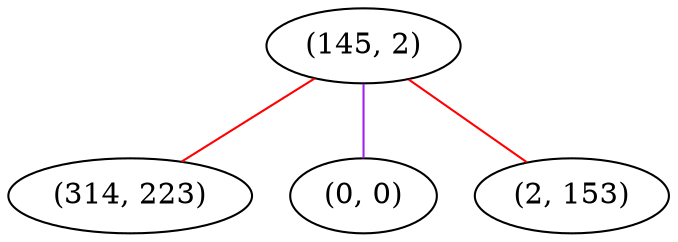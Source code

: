 graph "" {
"(145, 2)";
"(314, 223)";
"(0, 0)";
"(2, 153)";
"(145, 2)" -- "(314, 223)"  [color=red, key=0, weight=1];
"(145, 2)" -- "(0, 0)"  [color=purple, key=0, weight=4];
"(145, 2)" -- "(2, 153)"  [color=red, key=0, weight=1];
}
